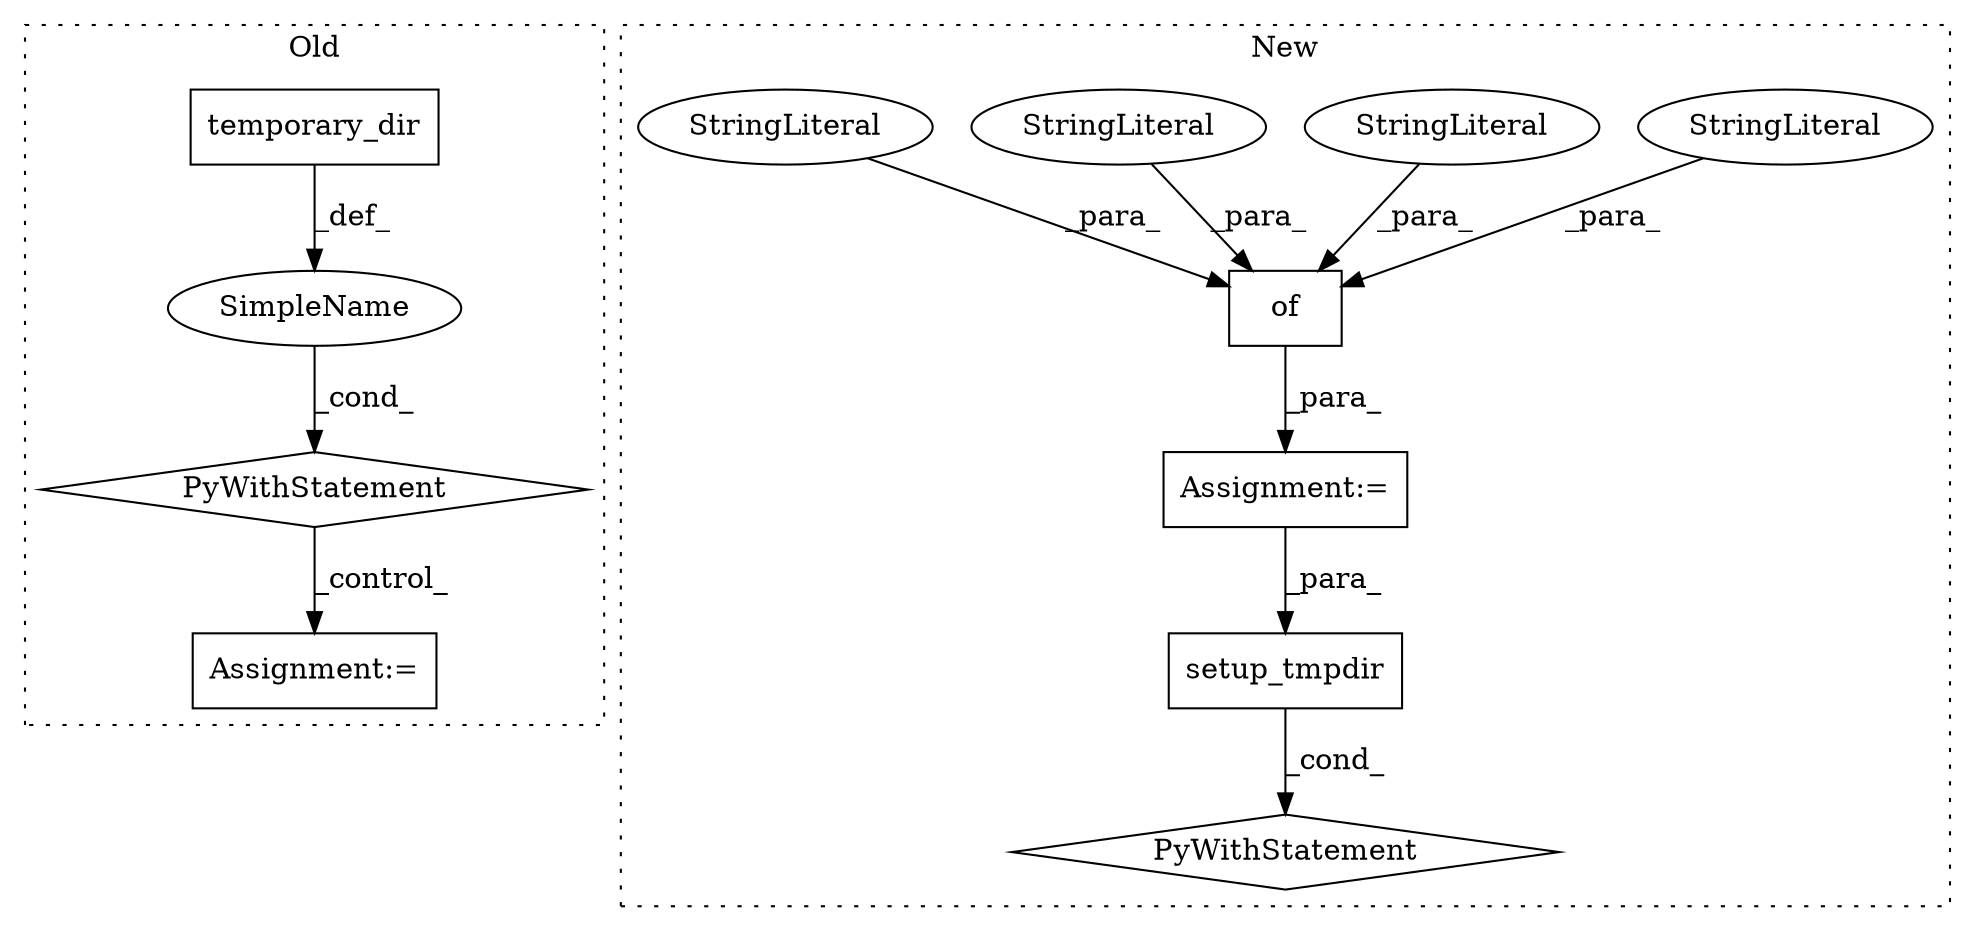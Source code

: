 digraph G {
subgraph cluster0 {
1 [label="PyWithStatement" a="104" s="1063,1103" l="10,2" shape="diamond"];
3 [label="SimpleName" a="42" s="" l="" shape="ellipse"];
4 [label="Assignment:=" a="7" s="1146" l="1" shape="box"];
6 [label="temporary_dir" a="32" s="1073,1102" l="14,1" shape="box"];
label = "Old";
style="dotted";
}
subgraph cluster1 {
2 [label="setup_tmpdir" a="32" s="864,884" l="13,1" shape="box"];
5 [label="PyWithStatement" a="104" s="849,885" l="10,2" shape="diamond"];
7 [label="of" a="32" s="742,842" l="3,1" shape="box"];
8 [label="StringLiteral" a="45" s="778" l="12" shape="ellipse"];
9 [label="StringLiteral" a="45" s="758" l="19" shape="ellipse"];
10 [label="StringLiteral" a="45" s="745" l="12" shape="ellipse"];
11 [label="StringLiteral" a="45" s="791" l="51" shape="ellipse"];
12 [label="Assignment:=" a="7" s="737" l="1" shape="box"];
label = "New";
style="dotted";
}
1 -> 4 [label="_control_"];
2 -> 5 [label="_cond_"];
3 -> 1 [label="_cond_"];
6 -> 3 [label="_def_"];
7 -> 12 [label="_para_"];
8 -> 7 [label="_para_"];
9 -> 7 [label="_para_"];
10 -> 7 [label="_para_"];
11 -> 7 [label="_para_"];
12 -> 2 [label="_para_"];
}